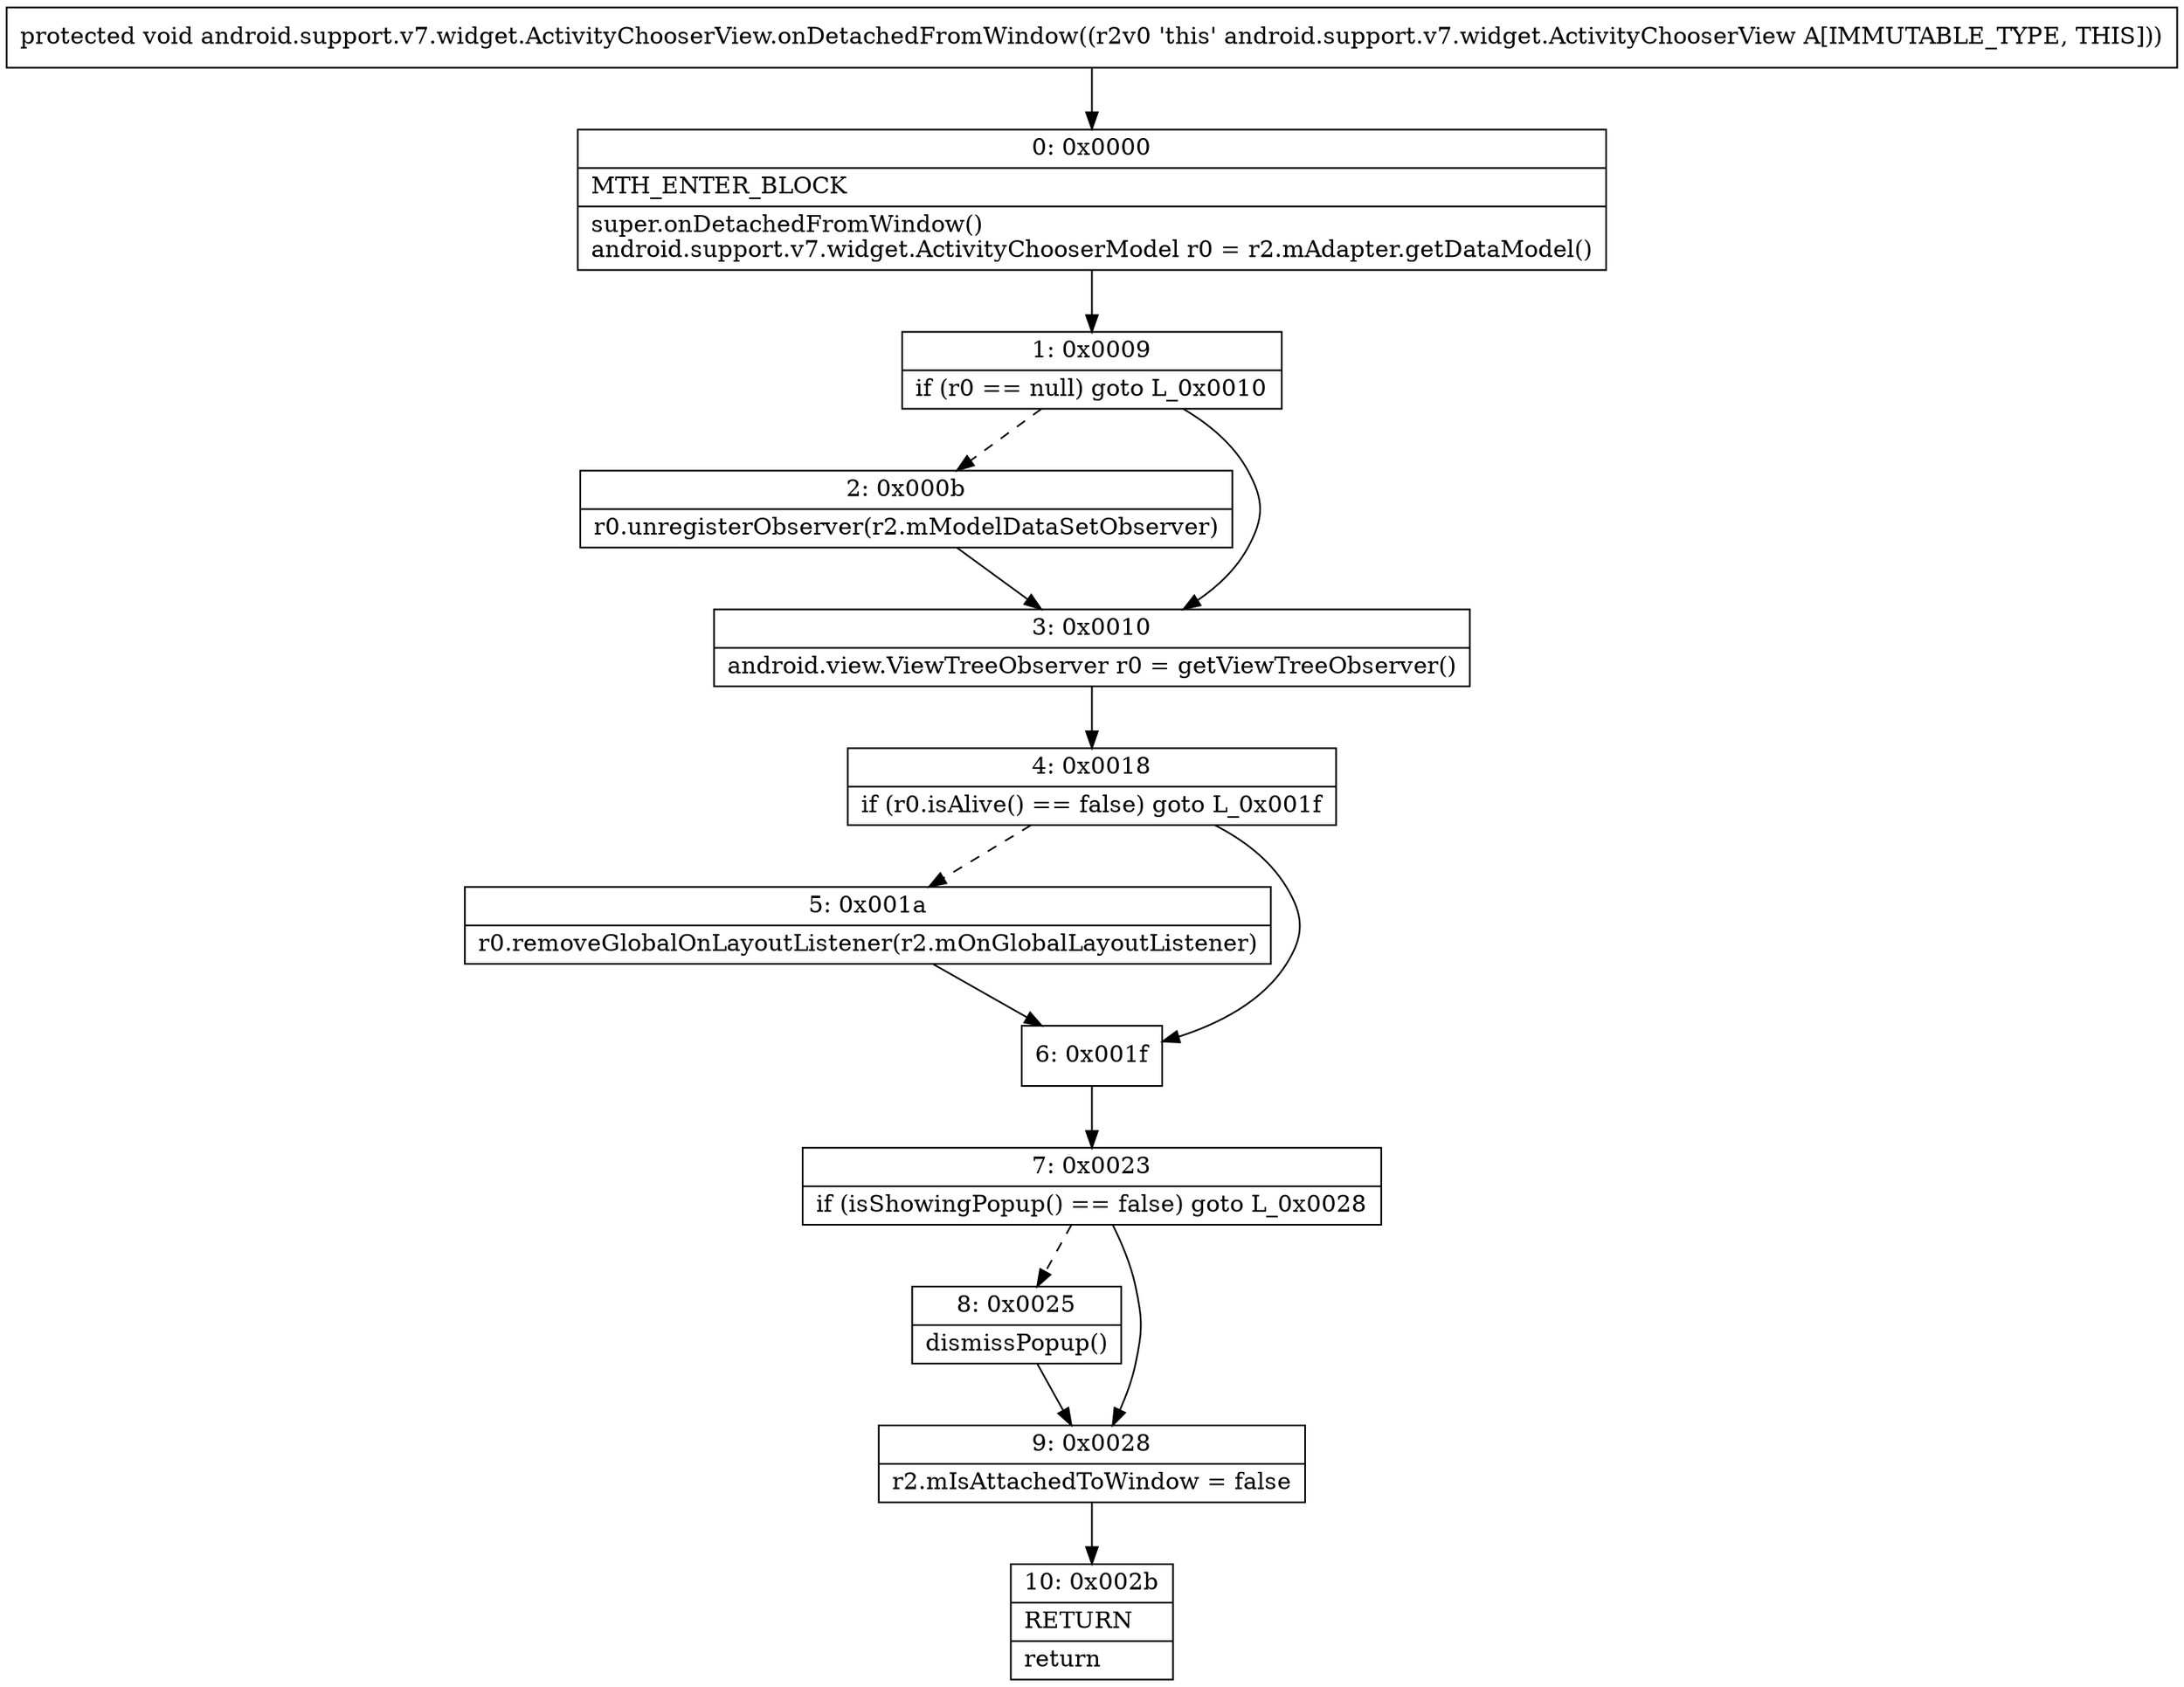 digraph "CFG forandroid.support.v7.widget.ActivityChooserView.onDetachedFromWindow()V" {
Node_0 [shape=record,label="{0\:\ 0x0000|MTH_ENTER_BLOCK\l|super.onDetachedFromWindow()\landroid.support.v7.widget.ActivityChooserModel r0 = r2.mAdapter.getDataModel()\l}"];
Node_1 [shape=record,label="{1\:\ 0x0009|if (r0 == null) goto L_0x0010\l}"];
Node_2 [shape=record,label="{2\:\ 0x000b|r0.unregisterObserver(r2.mModelDataSetObserver)\l}"];
Node_3 [shape=record,label="{3\:\ 0x0010|android.view.ViewTreeObserver r0 = getViewTreeObserver()\l}"];
Node_4 [shape=record,label="{4\:\ 0x0018|if (r0.isAlive() == false) goto L_0x001f\l}"];
Node_5 [shape=record,label="{5\:\ 0x001a|r0.removeGlobalOnLayoutListener(r2.mOnGlobalLayoutListener)\l}"];
Node_6 [shape=record,label="{6\:\ 0x001f}"];
Node_7 [shape=record,label="{7\:\ 0x0023|if (isShowingPopup() == false) goto L_0x0028\l}"];
Node_8 [shape=record,label="{8\:\ 0x0025|dismissPopup()\l}"];
Node_9 [shape=record,label="{9\:\ 0x0028|r2.mIsAttachedToWindow = false\l}"];
Node_10 [shape=record,label="{10\:\ 0x002b|RETURN\l|return\l}"];
MethodNode[shape=record,label="{protected void android.support.v7.widget.ActivityChooserView.onDetachedFromWindow((r2v0 'this' android.support.v7.widget.ActivityChooserView A[IMMUTABLE_TYPE, THIS])) }"];
MethodNode -> Node_0;
Node_0 -> Node_1;
Node_1 -> Node_2[style=dashed];
Node_1 -> Node_3;
Node_2 -> Node_3;
Node_3 -> Node_4;
Node_4 -> Node_5[style=dashed];
Node_4 -> Node_6;
Node_5 -> Node_6;
Node_6 -> Node_7;
Node_7 -> Node_8[style=dashed];
Node_7 -> Node_9;
Node_8 -> Node_9;
Node_9 -> Node_10;
}

